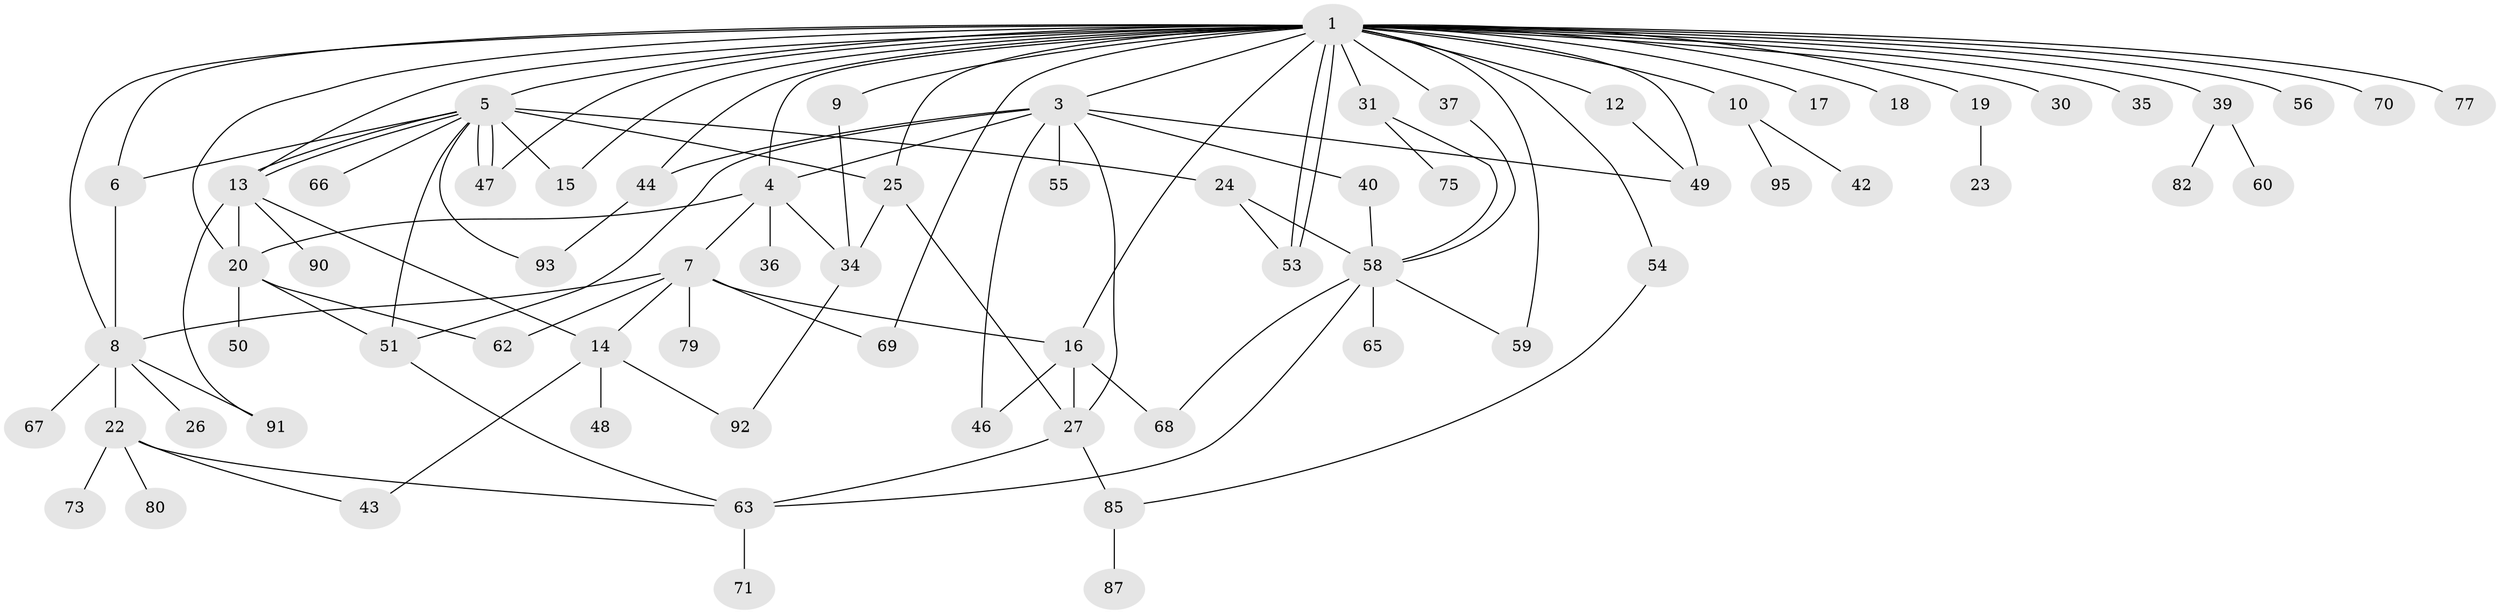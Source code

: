 // original degree distribution, {7: 0.031578947368421054, 34: 0.010526315789473684, 10: 0.010526315789473684, 6: 0.05263157894736842, 14: 0.010526315789473684, 3: 0.10526315789473684, 4: 0.11578947368421053, 2: 0.25263157894736843, 1: 0.37894736842105264, 5: 0.021052631578947368, 9: 0.010526315789473684}
// Generated by graph-tools (version 1.1) at 2025/11/02/27/25 16:11:15]
// undirected, 70 vertices, 110 edges
graph export_dot {
graph [start="1"]
  node [color=gray90,style=filled];
  1 [super="+2"];
  3 [super="+61"];
  4 [super="+29"];
  5 [super="+45"];
  6;
  7 [super="+33"];
  8 [super="+28"];
  9;
  10 [super="+11"];
  12 [super="+21"];
  13 [super="+32"];
  14 [super="+84"];
  15;
  16 [super="+89"];
  17 [super="+38"];
  18;
  19;
  20 [super="+41"];
  22 [super="+57"];
  23;
  24 [super="+74"];
  25;
  26;
  27 [super="+86"];
  30;
  31;
  34 [super="+72"];
  35;
  36;
  37 [super="+76"];
  39;
  40;
  42;
  43;
  44 [super="+64"];
  46 [super="+52"];
  47;
  48;
  49 [super="+83"];
  50;
  51 [super="+88"];
  53;
  54;
  55;
  56;
  58 [super="+94"];
  59;
  60;
  62;
  63 [super="+81"];
  65;
  66;
  67;
  68;
  69;
  70;
  71;
  73 [super="+78"];
  75;
  77;
  79;
  80;
  82;
  85;
  87;
  90;
  91;
  92;
  93;
  95;
  1 -- 15 [weight=2];
  1 -- 25;
  1 -- 53;
  1 -- 53;
  1 -- 20 [weight=2];
  1 -- 3;
  1 -- 4;
  1 -- 5;
  1 -- 6;
  1 -- 69;
  1 -- 70;
  1 -- 9;
  1 -- 10 [weight=2];
  1 -- 12;
  1 -- 77;
  1 -- 16;
  1 -- 17;
  1 -- 18;
  1 -- 19;
  1 -- 30;
  1 -- 31;
  1 -- 35;
  1 -- 37;
  1 -- 39;
  1 -- 44;
  1 -- 47;
  1 -- 49 [weight=2];
  1 -- 54;
  1 -- 56;
  1 -- 59;
  1 -- 8;
  1 -- 13;
  3 -- 4;
  3 -- 27;
  3 -- 40;
  3 -- 44;
  3 -- 49;
  3 -- 51;
  3 -- 55;
  3 -- 46;
  4 -- 7;
  4 -- 34;
  4 -- 20;
  4 -- 36;
  5 -- 6;
  5 -- 13;
  5 -- 13;
  5 -- 15;
  5 -- 24 [weight=2];
  5 -- 25;
  5 -- 47;
  5 -- 47;
  5 -- 66;
  5 -- 93;
  5 -- 51;
  6 -- 8;
  7 -- 14;
  7 -- 16;
  7 -- 69;
  7 -- 79;
  7 -- 8;
  7 -- 62;
  8 -- 22;
  8 -- 26;
  8 -- 67;
  8 -- 91;
  9 -- 34;
  10 -- 42;
  10 -- 95;
  12 -- 49;
  13 -- 20;
  13 -- 90;
  13 -- 91;
  13 -- 14;
  14 -- 43;
  14 -- 48;
  14 -- 92;
  16 -- 27;
  16 -- 46;
  16 -- 68;
  19 -- 23;
  20 -- 50;
  20 -- 51;
  20 -- 62;
  22 -- 63;
  22 -- 80;
  22 -- 73;
  22 -- 43;
  24 -- 53;
  24 -- 58;
  25 -- 27;
  25 -- 34;
  27 -- 63;
  27 -- 85;
  31 -- 58;
  31 -- 75;
  34 -- 92;
  37 -- 58;
  39 -- 60;
  39 -- 82;
  40 -- 58;
  44 -- 93;
  51 -- 63;
  54 -- 85;
  58 -- 59;
  58 -- 63;
  58 -- 65;
  58 -- 68;
  63 -- 71;
  85 -- 87;
}
